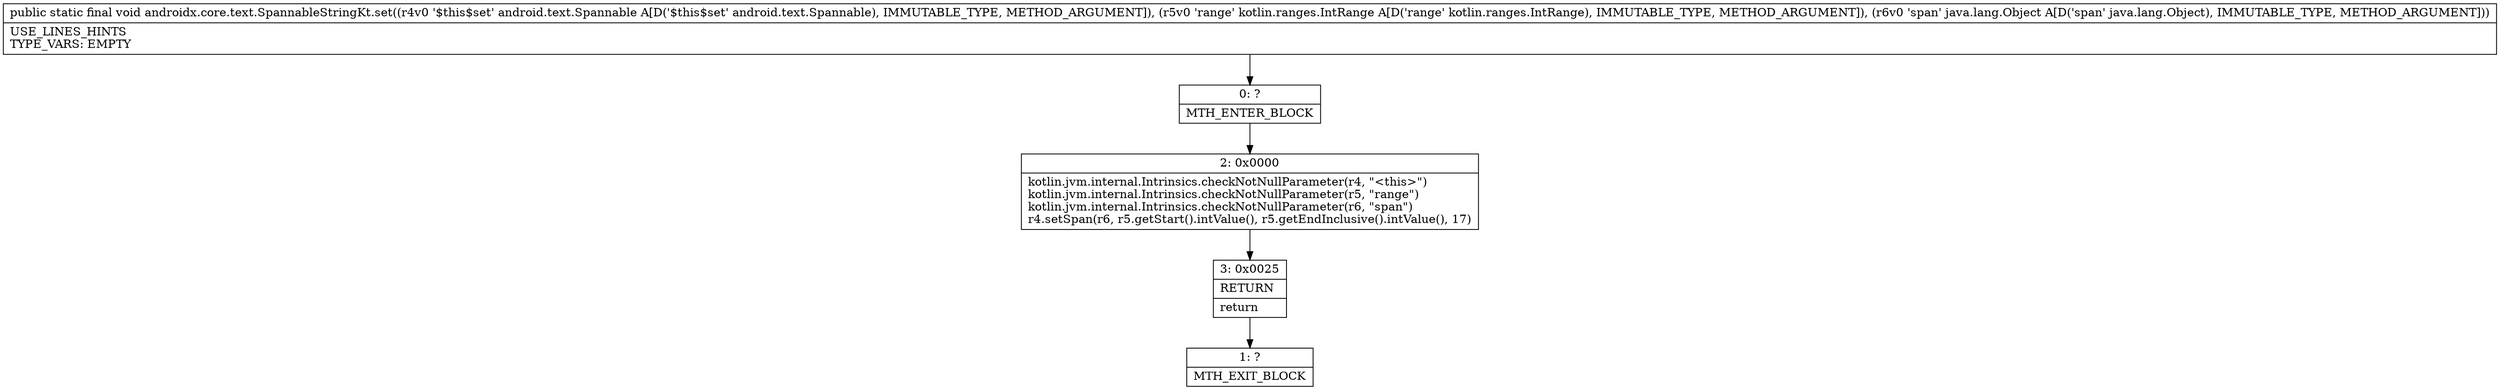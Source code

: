 digraph "CFG forandroidx.core.text.SpannableStringKt.set(Landroid\/text\/Spannable;Lkotlin\/ranges\/IntRange;Ljava\/lang\/Object;)V" {
Node_0 [shape=record,label="{0\:\ ?|MTH_ENTER_BLOCK\l}"];
Node_2 [shape=record,label="{2\:\ 0x0000|kotlin.jvm.internal.Intrinsics.checkNotNullParameter(r4, \"\<this\>\")\lkotlin.jvm.internal.Intrinsics.checkNotNullParameter(r5, \"range\")\lkotlin.jvm.internal.Intrinsics.checkNotNullParameter(r6, \"span\")\lr4.setSpan(r6, r5.getStart().intValue(), r5.getEndInclusive().intValue(), 17)\l}"];
Node_3 [shape=record,label="{3\:\ 0x0025|RETURN\l|return\l}"];
Node_1 [shape=record,label="{1\:\ ?|MTH_EXIT_BLOCK\l}"];
MethodNode[shape=record,label="{public static final void androidx.core.text.SpannableStringKt.set((r4v0 '$this$set' android.text.Spannable A[D('$this$set' android.text.Spannable), IMMUTABLE_TYPE, METHOD_ARGUMENT]), (r5v0 'range' kotlin.ranges.IntRange A[D('range' kotlin.ranges.IntRange), IMMUTABLE_TYPE, METHOD_ARGUMENT]), (r6v0 'span' java.lang.Object A[D('span' java.lang.Object), IMMUTABLE_TYPE, METHOD_ARGUMENT]))  | USE_LINES_HINTS\lTYPE_VARS: EMPTY\l}"];
MethodNode -> Node_0;Node_0 -> Node_2;
Node_2 -> Node_3;
Node_3 -> Node_1;
}

